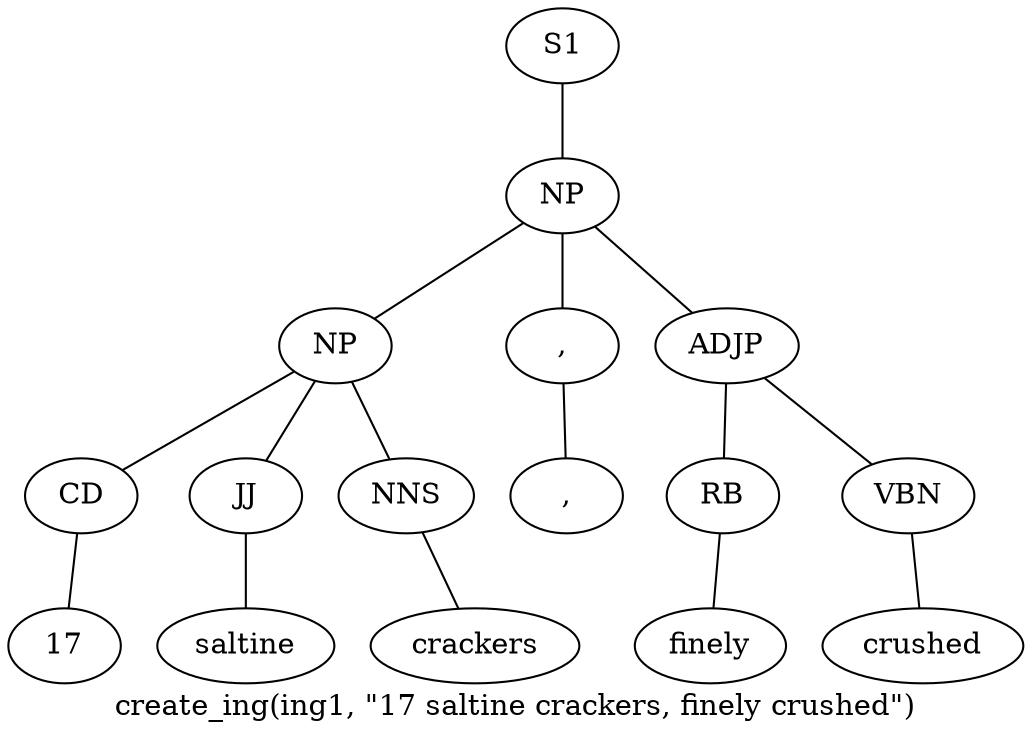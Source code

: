graph SyntaxGraph {
	label = "create_ing(ing1, \"17 saltine crackers, finely crushed\")";
	Node0 [label="S1"];
	Node1 [label="NP"];
	Node2 [label="NP"];
	Node3 [label="CD"];
	Node4 [label="17"];
	Node5 [label="JJ"];
	Node6 [label="saltine"];
	Node7 [label="NNS"];
	Node8 [label="crackers"];
	Node9 [label=","];
	Node10 [label=","];
	Node11 [label="ADJP"];
	Node12 [label="RB"];
	Node13 [label="finely"];
	Node14 [label="VBN"];
	Node15 [label="crushed"];

	Node0 -- Node1;
	Node1 -- Node2;
	Node1 -- Node9;
	Node1 -- Node11;
	Node2 -- Node3;
	Node2 -- Node5;
	Node2 -- Node7;
	Node3 -- Node4;
	Node5 -- Node6;
	Node7 -- Node8;
	Node9 -- Node10;
	Node11 -- Node12;
	Node11 -- Node14;
	Node12 -- Node13;
	Node14 -- Node15;
}